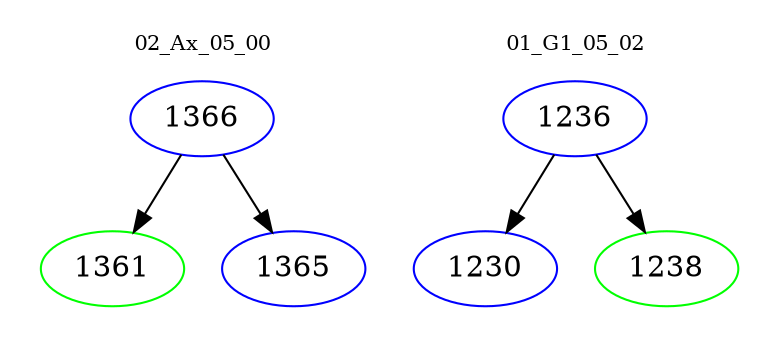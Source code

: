 digraph{
subgraph cluster_0 {
color = white
label = "02_Ax_05_00";
fontsize=10;
T0_1366 [label="1366", color="blue"]
T0_1366 -> T0_1361 [color="black"]
T0_1361 [label="1361", color="green"]
T0_1366 -> T0_1365 [color="black"]
T0_1365 [label="1365", color="blue"]
}
subgraph cluster_1 {
color = white
label = "01_G1_05_02";
fontsize=10;
T1_1236 [label="1236", color="blue"]
T1_1236 -> T1_1230 [color="black"]
T1_1230 [label="1230", color="blue"]
T1_1236 -> T1_1238 [color="black"]
T1_1238 [label="1238", color="green"]
}
}
